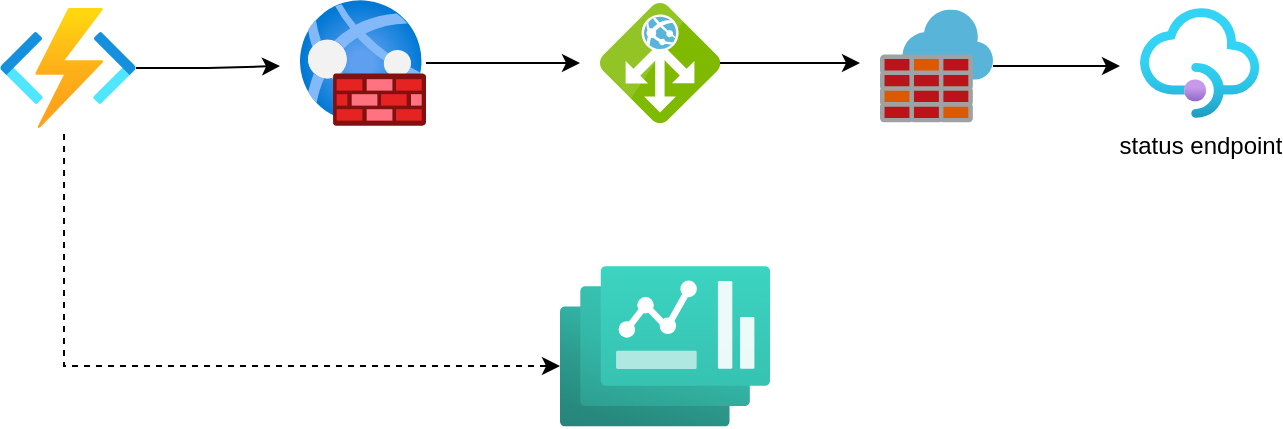 <mxfile version="22.1.0" type="github">
  <diagram name="Page-1" id="2txzawQmjN0-HeA8sq4K">
    <mxGraphModel dx="1426" dy="793" grid="0" gridSize="10" guides="1" tooltips="1" connect="1" arrows="0" fold="1" page="1" pageScale="1" pageWidth="827" pageHeight="1169" math="0" shadow="0">
      <root>
        <mxCell id="0" />
        <mxCell id="1" parent="0" />
        <mxCell id="fr3oZikfdaQI66kOYFN2-13" style="edgeStyle=orthogonalEdgeStyle;rounded=0;orthogonalLoop=1;jettySize=auto;html=1;" edge="1" parent="1" source="fr3oZikfdaQI66kOYFN2-1">
          <mxGeometry relative="1" as="geometry">
            <mxPoint x="200" y="80" as="targetPoint" />
          </mxGeometry>
        </mxCell>
        <mxCell id="fr3oZikfdaQI66kOYFN2-1" value="" style="image;aspect=fixed;html=1;points=[];align=center;fontSize=12;image=img/lib/azure2/compute/Function_Apps.svg;" vertex="1" parent="1">
          <mxGeometry x="60" y="51" width="68" height="60" as="geometry" />
        </mxCell>
        <mxCell id="fr3oZikfdaQI66kOYFN2-15" style="edgeStyle=orthogonalEdgeStyle;rounded=0;orthogonalLoop=1;jettySize=auto;html=1;" edge="1" parent="1" source="fr3oZikfdaQI66kOYFN2-2">
          <mxGeometry relative="1" as="geometry">
            <mxPoint x="490" y="78.5" as="targetPoint" />
          </mxGeometry>
        </mxCell>
        <mxCell id="fr3oZikfdaQI66kOYFN2-2" value="" style="image;sketch=0;aspect=fixed;html=1;points=[];align=center;fontSize=12;image=img/lib/mscae/Application_Gateway.svg;" vertex="1" parent="1">
          <mxGeometry x="360" y="48.5" width="60" height="60" as="geometry" />
        </mxCell>
        <mxCell id="fr3oZikfdaQI66kOYFN2-3" value="status endpoint" style="image;aspect=fixed;html=1;points=[];align=center;fontSize=12;image=img/lib/azure2/app_services/API_Management_Services.svg;" vertex="1" parent="1">
          <mxGeometry x="630" y="51" width="59.58" height="55" as="geometry" />
        </mxCell>
        <mxCell id="fr3oZikfdaQI66kOYFN2-4" value="" style="image;aspect=fixed;html=1;points=[];align=center;fontSize=12;image=img/lib/azure2/other/Dashboard_Hub.svg;" vertex="1" parent="1">
          <mxGeometry x="340" y="180" width="105" height="80.3" as="geometry" />
        </mxCell>
        <mxCell id="fr3oZikfdaQI66kOYFN2-17" style="edgeStyle=orthogonalEdgeStyle;rounded=0;orthogonalLoop=1;jettySize=auto;html=1;" edge="1" parent="1" source="fr3oZikfdaQI66kOYFN2-5">
          <mxGeometry relative="1" as="geometry">
            <mxPoint x="620" y="80" as="targetPoint" />
          </mxGeometry>
        </mxCell>
        <mxCell id="fr3oZikfdaQI66kOYFN2-5" value="" style="image;sketch=0;aspect=fixed;html=1;points=[];align=center;fontSize=12;image=img/lib/mscae/Azure_Firewall.svg;" vertex="1" parent="1">
          <mxGeometry x="500" y="51.75" width="56.5" height="56.5" as="geometry" />
        </mxCell>
        <mxCell id="fr3oZikfdaQI66kOYFN2-14" style="edgeStyle=orthogonalEdgeStyle;rounded=0;orthogonalLoop=1;jettySize=auto;html=1;" edge="1" parent="1" source="fr3oZikfdaQI66kOYFN2-9">
          <mxGeometry relative="1" as="geometry">
            <mxPoint x="350" y="78.5" as="targetPoint" />
          </mxGeometry>
        </mxCell>
        <mxCell id="fr3oZikfdaQI66kOYFN2-9" value="" style="image;aspect=fixed;html=1;points=[];align=center;fontSize=12;image=img/lib/azure2/networking/Web_Application_Firewall_Policies_WAF.svg;" vertex="1" parent="1">
          <mxGeometry x="210" y="47" width="63" height="63" as="geometry" />
        </mxCell>
        <mxCell id="fr3oZikfdaQI66kOYFN2-20" value="" style="endArrow=classic;html=1;rounded=0;exitX=0.471;exitY=1.05;exitDx=0;exitDy=0;exitPerimeter=0;dashed=1;startArrow=none;startFill=0;endFill=1;" edge="1" parent="1" source="fr3oZikfdaQI66kOYFN2-1">
          <mxGeometry width="50" height="50" relative="1" as="geometry">
            <mxPoint x="260" y="270" as="sourcePoint" />
            <mxPoint x="340" y="230" as="targetPoint" />
            <Array as="points">
              <mxPoint x="92" y="230" />
            </Array>
          </mxGeometry>
        </mxCell>
      </root>
    </mxGraphModel>
  </diagram>
</mxfile>

